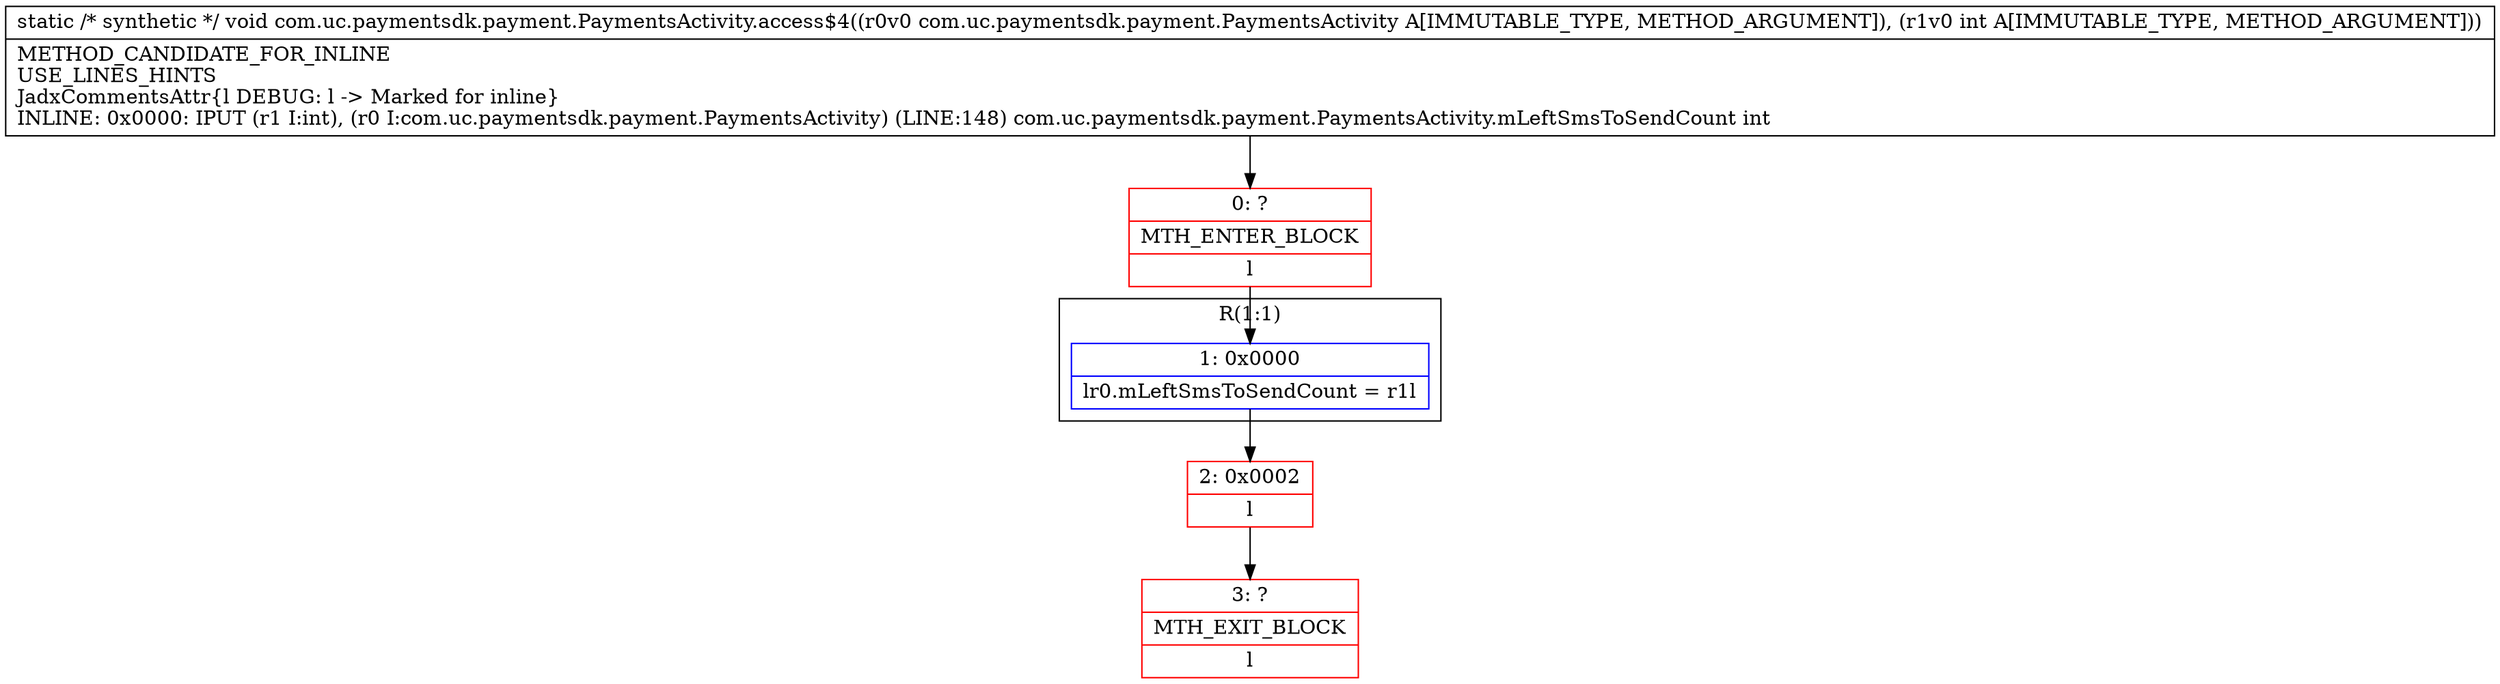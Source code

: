 digraph "CFG forcom.uc.paymentsdk.payment.PaymentsActivity.access$4(Lcom\/uc\/paymentsdk\/payment\/PaymentsActivity;I)V" {
subgraph cluster_Region_1836405681 {
label = "R(1:1)";
node [shape=record,color=blue];
Node_1 [shape=record,label="{1\:\ 0x0000|lr0.mLeftSmsToSendCount = r1l}"];
}
Node_0 [shape=record,color=red,label="{0\:\ ?|MTH_ENTER_BLOCK\l|l}"];
Node_2 [shape=record,color=red,label="{2\:\ 0x0002|l}"];
Node_3 [shape=record,color=red,label="{3\:\ ?|MTH_EXIT_BLOCK\l|l}"];
MethodNode[shape=record,label="{static \/* synthetic *\/ void com.uc.paymentsdk.payment.PaymentsActivity.access$4((r0v0 com.uc.paymentsdk.payment.PaymentsActivity A[IMMUTABLE_TYPE, METHOD_ARGUMENT]), (r1v0 int A[IMMUTABLE_TYPE, METHOD_ARGUMENT]))  | METHOD_CANDIDATE_FOR_INLINE\lUSE_LINES_HINTS\lJadxCommentsAttr\{l DEBUG: l \-\> Marked for inline\}\lINLINE: 0x0000: IPUT (r1 I:int), (r0 I:com.uc.paymentsdk.payment.PaymentsActivity) (LINE:148) com.uc.paymentsdk.payment.PaymentsActivity.mLeftSmsToSendCount int\l}"];
MethodNode -> Node_0;
Node_1 -> Node_2;
Node_0 -> Node_1;
Node_2 -> Node_3;
}


